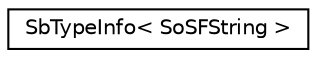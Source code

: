 digraph "Graphical Class Hierarchy"
{
 // LATEX_PDF_SIZE
  edge [fontname="Helvetica",fontsize="10",labelfontname="Helvetica",labelfontsize="10"];
  node [fontname="Helvetica",fontsize="10",shape=record];
  rankdir="LR";
  Node0 [label="SbTypeInfo\< SoSFString \>",height=0.2,width=0.4,color="black", fillcolor="white", style="filled",URL="$structSbTypeInfo_3_01SoSFString_01_4.html",tooltip=" "];
}
